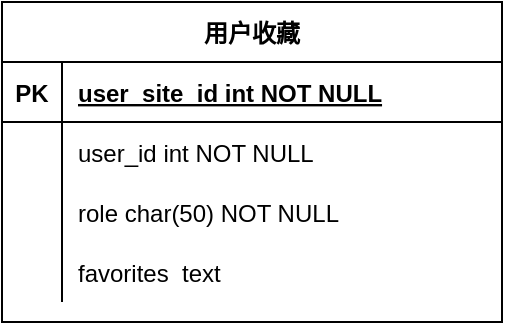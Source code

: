 <mxfile version="20.5.3" type="github"><diagram id="KwkXjGGSA7Lahzwxua64" name="第 1 页"><mxGraphModel dx="881" dy="540" grid="1" gridSize="10" guides="1" tooltips="1" connect="1" arrows="1" fold="1" page="1" pageScale="1" pageWidth="827" pageHeight="1169" math="0" shadow="0"><root><mxCell id="0"/><mxCell id="1" parent="0"/><mxCell id="DaV_q-0dH8bnaL8BXfv4-2" value="用户收藏" style="shape=table;startSize=30;container=1;collapsible=1;childLayout=tableLayout;fixedRows=1;rowLines=0;fontStyle=1;align=center;resizeLast=1;" vertex="1" parent="1"><mxGeometry x="60" y="160" width="250" height="160" as="geometry"/></mxCell><mxCell id="DaV_q-0dH8bnaL8BXfv4-3" value="" style="shape=partialRectangle;collapsible=0;dropTarget=0;pointerEvents=0;fillColor=none;points=[[0,0.5],[1,0.5]];portConstraint=eastwest;top=0;left=0;right=0;bottom=1;" vertex="1" parent="DaV_q-0dH8bnaL8BXfv4-2"><mxGeometry y="30" width="250" height="30" as="geometry"/></mxCell><mxCell id="DaV_q-0dH8bnaL8BXfv4-4" value="PK" style="shape=partialRectangle;overflow=hidden;connectable=0;fillColor=none;top=0;left=0;bottom=0;right=0;fontStyle=1;" vertex="1" parent="DaV_q-0dH8bnaL8BXfv4-3"><mxGeometry width="30" height="30" as="geometry"><mxRectangle width="30" height="30" as="alternateBounds"/></mxGeometry></mxCell><mxCell id="DaV_q-0dH8bnaL8BXfv4-5" value="user_site_id int NOT NULL " style="shape=partialRectangle;overflow=hidden;connectable=0;fillColor=none;top=0;left=0;bottom=0;right=0;align=left;spacingLeft=6;fontStyle=5;" vertex="1" parent="DaV_q-0dH8bnaL8BXfv4-3"><mxGeometry x="30" width="220" height="30" as="geometry"><mxRectangle width="220" height="30" as="alternateBounds"/></mxGeometry></mxCell><mxCell id="DaV_q-0dH8bnaL8BXfv4-6" value="" style="shape=partialRectangle;collapsible=0;dropTarget=0;pointerEvents=0;fillColor=none;points=[[0,0.5],[1,0.5]];portConstraint=eastwest;top=0;left=0;right=0;bottom=0;" vertex="1" parent="DaV_q-0dH8bnaL8BXfv4-2"><mxGeometry y="60" width="250" height="30" as="geometry"/></mxCell><mxCell id="DaV_q-0dH8bnaL8BXfv4-7" value="" style="shape=partialRectangle;overflow=hidden;connectable=0;fillColor=none;top=0;left=0;bottom=0;right=0;" vertex="1" parent="DaV_q-0dH8bnaL8BXfv4-6"><mxGeometry width="30" height="30" as="geometry"><mxRectangle width="30" height="30" as="alternateBounds"/></mxGeometry></mxCell><mxCell id="DaV_q-0dH8bnaL8BXfv4-8" value="user_id int NOT NULL" style="shape=partialRectangle;overflow=hidden;connectable=0;fillColor=none;top=0;left=0;bottom=0;right=0;align=left;spacingLeft=6;" vertex="1" parent="DaV_q-0dH8bnaL8BXfv4-6"><mxGeometry x="30" width="220" height="30" as="geometry"><mxRectangle width="220" height="30" as="alternateBounds"/></mxGeometry></mxCell><mxCell id="DaV_q-0dH8bnaL8BXfv4-12" style="shape=partialRectangle;collapsible=0;dropTarget=0;pointerEvents=0;fillColor=none;points=[[0,0.5],[1,0.5]];portConstraint=eastwest;top=0;left=0;right=0;bottom=0;" vertex="1" parent="DaV_q-0dH8bnaL8BXfv4-2"><mxGeometry y="90" width="250" height="30" as="geometry"/></mxCell><mxCell id="DaV_q-0dH8bnaL8BXfv4-13" style="shape=partialRectangle;overflow=hidden;connectable=0;fillColor=none;top=0;left=0;bottom=0;right=0;" vertex="1" parent="DaV_q-0dH8bnaL8BXfv4-12"><mxGeometry width="30" height="30" as="geometry"><mxRectangle width="30" height="30" as="alternateBounds"/></mxGeometry></mxCell><mxCell id="DaV_q-0dH8bnaL8BXfv4-14" value="role char(50) NOT NULL" style="shape=partialRectangle;overflow=hidden;connectable=0;fillColor=none;top=0;left=0;bottom=0;right=0;align=left;spacingLeft=6;" vertex="1" parent="DaV_q-0dH8bnaL8BXfv4-12"><mxGeometry x="30" width="220" height="30" as="geometry"><mxRectangle width="220" height="30" as="alternateBounds"/></mxGeometry></mxCell><mxCell id="DaV_q-0dH8bnaL8BXfv4-9" value="" style="shape=partialRectangle;collapsible=0;dropTarget=0;pointerEvents=0;fillColor=none;points=[[0,0.5],[1,0.5]];portConstraint=eastwest;top=0;left=0;right=0;bottom=0;" vertex="1" parent="DaV_q-0dH8bnaL8BXfv4-2"><mxGeometry y="120" width="250" height="30" as="geometry"/></mxCell><mxCell id="DaV_q-0dH8bnaL8BXfv4-10" value="" style="shape=partialRectangle;overflow=hidden;connectable=0;fillColor=none;top=0;left=0;bottom=0;right=0;" vertex="1" parent="DaV_q-0dH8bnaL8BXfv4-9"><mxGeometry width="30" height="30" as="geometry"><mxRectangle width="30" height="30" as="alternateBounds"/></mxGeometry></mxCell><mxCell id="DaV_q-0dH8bnaL8BXfv4-11" value="favorites  text " style="shape=partialRectangle;overflow=hidden;connectable=0;fillColor=none;top=0;left=0;bottom=0;right=0;align=left;spacingLeft=6;" vertex="1" parent="DaV_q-0dH8bnaL8BXfv4-9"><mxGeometry x="30" width="220" height="30" as="geometry"><mxRectangle width="220" height="30" as="alternateBounds"/></mxGeometry></mxCell></root></mxGraphModel></diagram></mxfile>